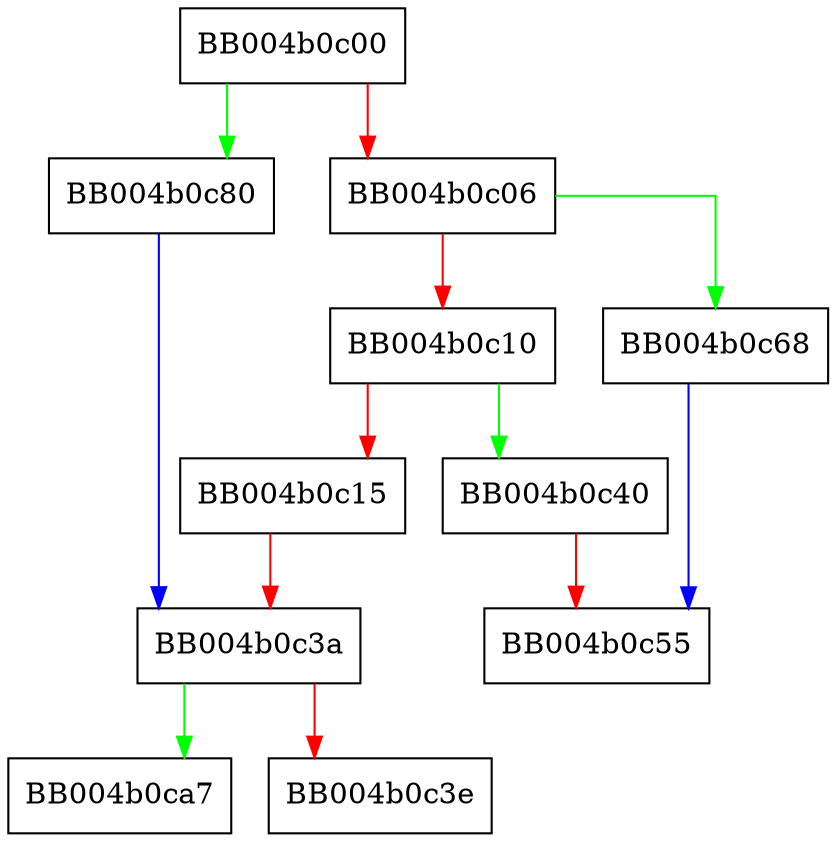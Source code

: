 digraph ossl_quic_get_error {
  node [shape="box"];
  graph [splines=ortho];
  BB004b0c00 -> BB004b0c80 [color="green"];
  BB004b0c00 -> BB004b0c06 [color="red"];
  BB004b0c06 -> BB004b0c68 [color="green"];
  BB004b0c06 -> BB004b0c10 [color="red"];
  BB004b0c10 -> BB004b0c40 [color="green"];
  BB004b0c10 -> BB004b0c15 [color="red"];
  BB004b0c15 -> BB004b0c3a [color="red"];
  BB004b0c3a -> BB004b0ca7 [color="green"];
  BB004b0c3a -> BB004b0c3e [color="red"];
  BB004b0c40 -> BB004b0c55 [color="red"];
  BB004b0c68 -> BB004b0c55 [color="blue"];
  BB004b0c80 -> BB004b0c3a [color="blue"];
}